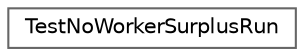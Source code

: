 digraph "类继承关系图"
{
 // LATEX_PDF_SIZE
  bgcolor="transparent";
  edge [fontname=Helvetica,fontsize=10,labelfontname=Helvetica,labelfontsize=10];
  node [fontname=Helvetica,fontsize=10,shape=box,height=0.2,width=0.4];
  rankdir="LR";
  Node0 [id="Node000000",label="TestNoWorkerSurplusRun",height=0.2,width=0.4,color="grey40", fillcolor="white", style="filled",URL="$struct_test_no_worker_surplus_run.html",tooltip=" "];
}
